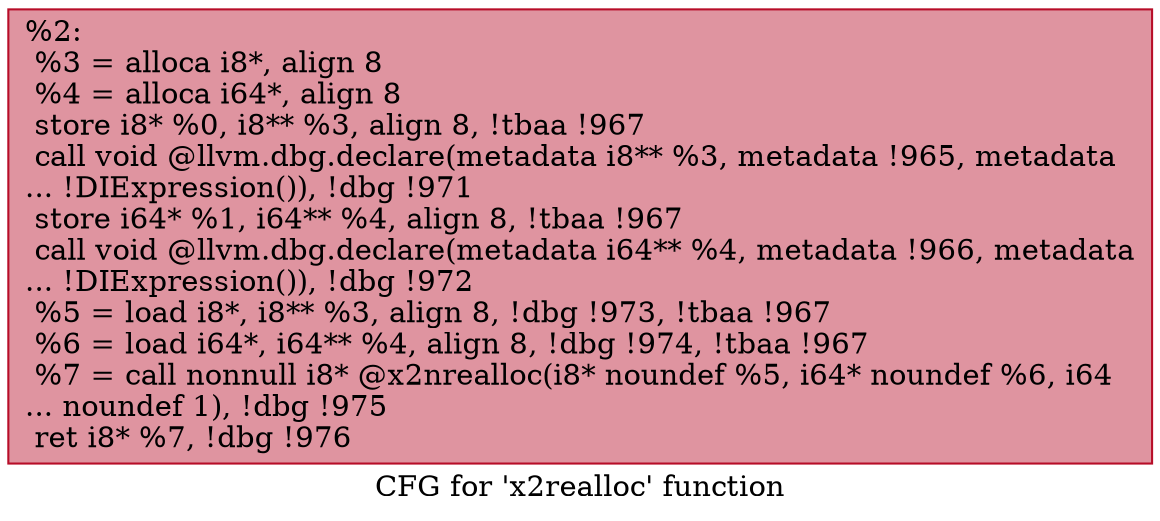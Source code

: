 digraph "CFG for 'x2realloc' function" {
	label="CFG for 'x2realloc' function";

	Node0x22128d0 [shape=record,color="#b70d28ff", style=filled, fillcolor="#b70d2870",label="{%2:\l  %3 = alloca i8*, align 8\l  %4 = alloca i64*, align 8\l  store i8* %0, i8** %3, align 8, !tbaa !967\l  call void @llvm.dbg.declare(metadata i8** %3, metadata !965, metadata\l... !DIExpression()), !dbg !971\l  store i64* %1, i64** %4, align 8, !tbaa !967\l  call void @llvm.dbg.declare(metadata i64** %4, metadata !966, metadata\l... !DIExpression()), !dbg !972\l  %5 = load i8*, i8** %3, align 8, !dbg !973, !tbaa !967\l  %6 = load i64*, i64** %4, align 8, !dbg !974, !tbaa !967\l  %7 = call nonnull i8* @x2nrealloc(i8* noundef %5, i64* noundef %6, i64\l... noundef 1), !dbg !975\l  ret i8* %7, !dbg !976\l}"];
}
